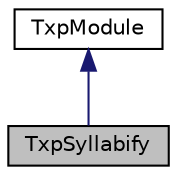 digraph "TxpSyllabify"
{
  edge [fontname="Helvetica",fontsize="10",labelfontname="Helvetica",labelfontsize="10"];
  node [fontname="Helvetica",fontsize="10",shape=record];
  Node0 [label="TxpSyllabify",height=0.2,width=0.4,color="black", fillcolor="grey75", style="filled", fontcolor="black"];
  Node1 -> Node0 [dir="back",color="midnightblue",fontsize="10",style="solid",fontname="Helvetica"];
  Node1 [label="TxpModule",height=0.2,width=0.4,color="black", fillcolor="white", style="filled",URL="$classkaldi_1_1TxpModule.html",tooltip="Base class for all modules. "];
}
